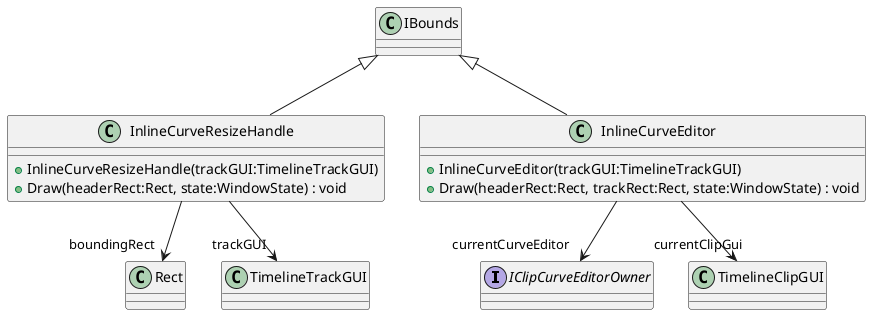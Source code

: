 @startuml
interface IClipCurveEditorOwner {
}
class InlineCurveResizeHandle {
    + InlineCurveResizeHandle(trackGUI:TimelineTrackGUI)
    + Draw(headerRect:Rect, state:WindowState) : void
}
class InlineCurveEditor {
    + InlineCurveEditor(trackGUI:TimelineTrackGUI)
    + Draw(headerRect:Rect, trackRect:Rect, state:WindowState) : void
}
IBounds <|-- InlineCurveResizeHandle
InlineCurveResizeHandle --> "boundingRect" Rect
InlineCurveResizeHandle --> "trackGUI" TimelineTrackGUI
IBounds <|-- InlineCurveEditor
InlineCurveEditor --> "currentClipGui" TimelineClipGUI
InlineCurveEditor --> "currentCurveEditor" IClipCurveEditorOwner
@enduml
